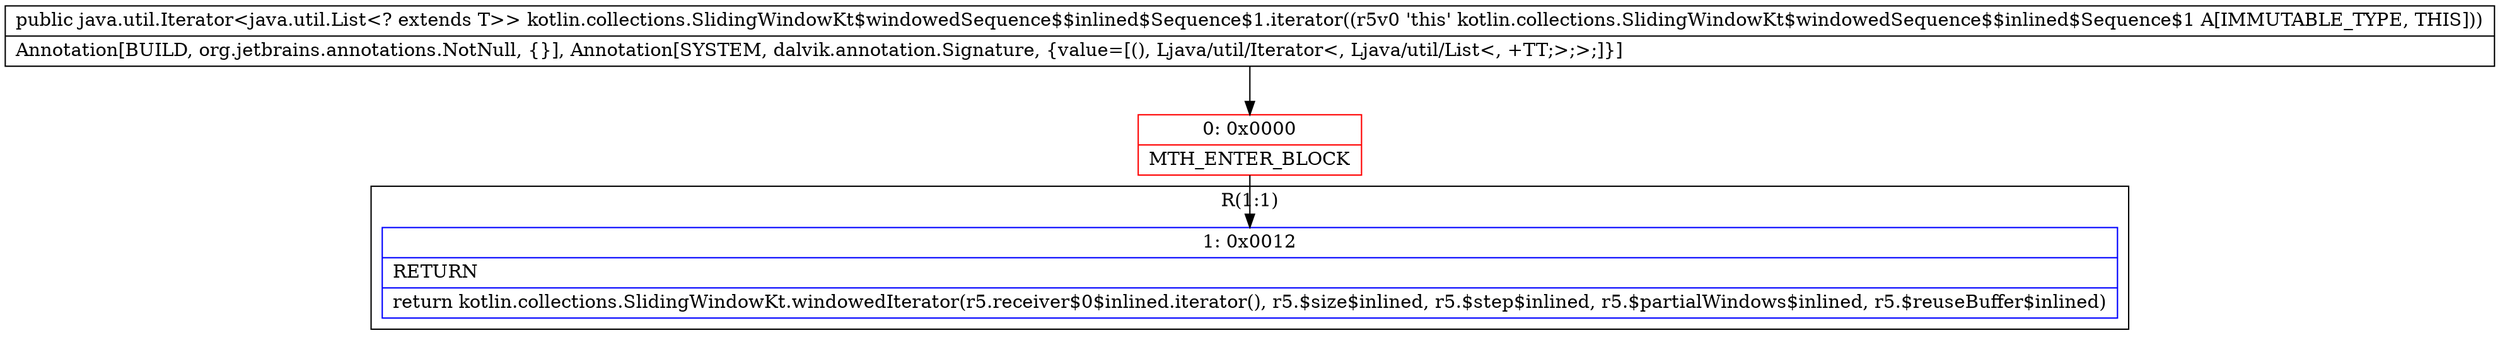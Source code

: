digraph "CFG forkotlin.collections.SlidingWindowKt$windowedSequence$$inlined$Sequence$1.iterator()Ljava\/util\/Iterator;" {
subgraph cluster_Region_2109499152 {
label = "R(1:1)";
node [shape=record,color=blue];
Node_1 [shape=record,label="{1\:\ 0x0012|RETURN\l|return kotlin.collections.SlidingWindowKt.windowedIterator(r5.receiver$0$inlined.iterator(), r5.$size$inlined, r5.$step$inlined, r5.$partialWindows$inlined, r5.$reuseBuffer$inlined)\l}"];
}
Node_0 [shape=record,color=red,label="{0\:\ 0x0000|MTH_ENTER_BLOCK\l}"];
MethodNode[shape=record,label="{public java.util.Iterator\<java.util.List\<? extends T\>\> kotlin.collections.SlidingWindowKt$windowedSequence$$inlined$Sequence$1.iterator((r5v0 'this' kotlin.collections.SlidingWindowKt$windowedSequence$$inlined$Sequence$1 A[IMMUTABLE_TYPE, THIS]))  | Annotation[BUILD, org.jetbrains.annotations.NotNull, \{\}], Annotation[SYSTEM, dalvik.annotation.Signature, \{value=[(), Ljava\/util\/Iterator\<, Ljava\/util\/List\<, +TT;\>;\>;]\}]\l}"];
MethodNode -> Node_0;
Node_0 -> Node_1;
}

